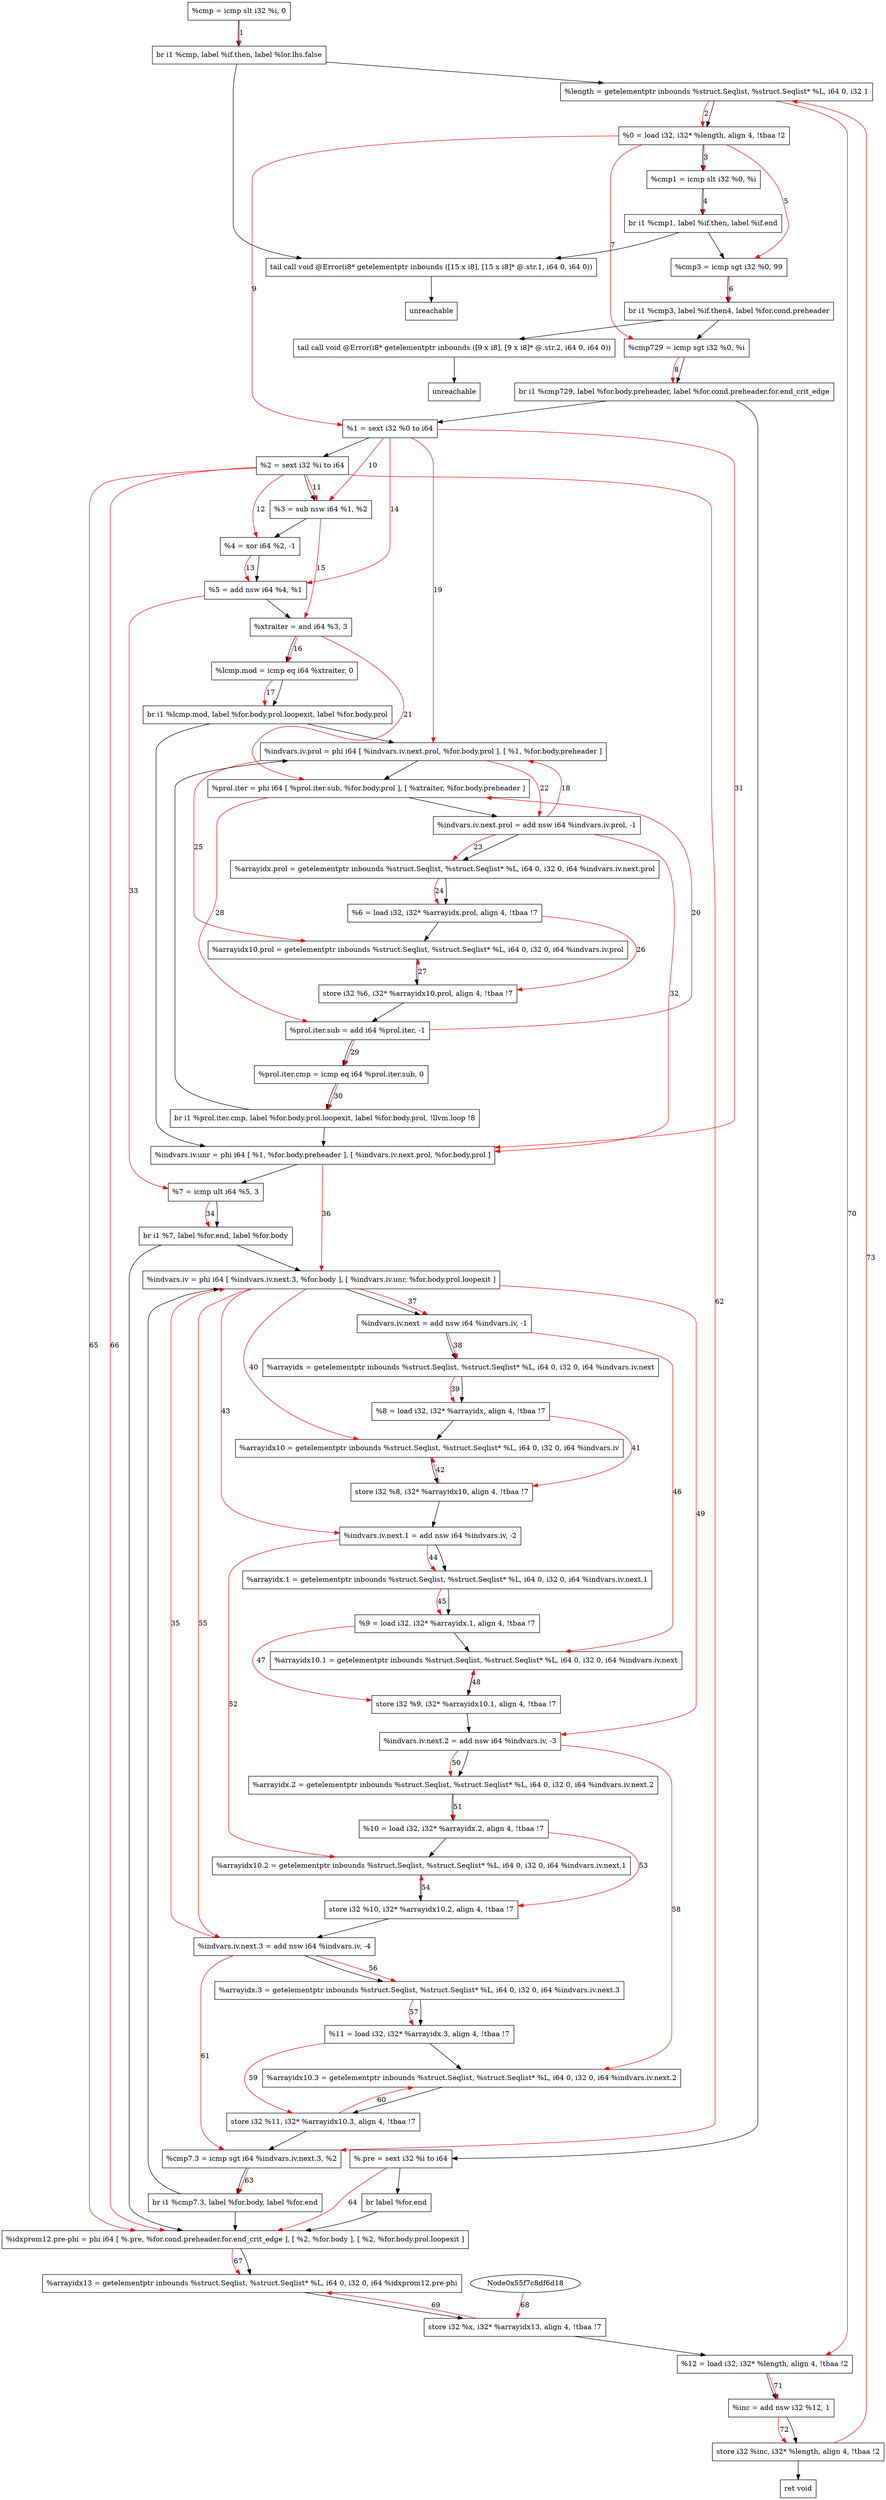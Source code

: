 digraph "CDFG for'InsertList' function" {
	Node0x55f7c8df6f10[shape=record, label="  %cmp = icmp slt i32 %i, 0"]
	Node0x55f7c8d8c348[shape=record, label="  br i1 %cmp, label %if.then, label %lor.lhs.false"]
	Node0x55f7c8df70a8[shape=record, label="  %length = getelementptr inbounds %struct.Seqlist, %struct.Seqlist* %L, i64 0, i32 1"]
	Node0x55f7c8df5ce8[shape=record, label="  %0 = load i32, i32* %length, align 4, !tbaa !2"]
	Node0x55f7c8df8020[shape=record, label="  %cmp1 = icmp slt i32 %0, %i"]
	Node0x55f7c8d8c588[shape=record, label="  br i1 %cmp1, label %if.then, label %if.end"]
	Node0x55f7c8df8220[shape=record, label="  tail call void @Error(i8* getelementptr inbounds ([15 x i8], [15 x i8]* @.str.1, i64 0, i64 0))"]
	Node0x55f7c8df82c0[shape=record, label="  unreachable"]
	Node0x55f7c8df8360[shape=record, label="  %cmp3 = icmp sgt i32 %0, 99"]
	Node0x55f7c8df86d8[shape=record, label="  br i1 %cmp3, label %if.then4, label %for.cond.preheader"]
	Node0x55f7c8df8780[shape=record, label="  %cmp729 = icmp sgt i32 %0, %i"]
	Node0x55f7c8df89c8[shape=record, label="  br i1 %cmp729, label %for.body.preheader, label %for.cond.preheader.for.end_crit_edge"]
	Node0x55f7c8df8908[shape=record, label="  %.pre = sext i32 %i to i64"]
	Node0x55f7c8df8b18[shape=record, label="  br label %for.end"]
	Node0x55f7c8df67f8[shape=record, label="  %1 = sext i32 %0 to i64"]
	Node0x55f7c8df8b78[shape=record, label="  %2 = sext i32 %i to i64"]
	Node0x55f7c8df8bf0[shape=record, label="  %3 = sub nsw i64 %1, %2"]
	Node0x55f7c8df8c60[shape=record, label="  %4 = xor i64 %2, -1"]
	Node0x55f7c8df8d20[shape=record, label="  %5 = add nsw i64 %4, %1"]
	Node0x55f7c8df8d90[shape=record, label="  %xtraiter = and i64 %3, 3"]
	Node0x55f7c8df8e30[shape=record, label="  %lcmp.mod = icmp eq i64 %xtraiter, 0"]
	Node0x55f7c8df90a8[shape=record, label="  br i1 %lcmp.mod, label %for.body.prol.loopexit, label %for.body.prol"]
	Node0x55f7c8df9188[shape=record, label="  %indvars.iv.prol = phi i64 [ %indvars.iv.next.prol, %for.body.prol ], [ %1, %for.body.preheader ]"]
	Node0x55f7c8df9318[shape=record, label="  %prol.iter = phi i64 [ %prol.iter.sub, %for.body.prol ], [ %xtraiter, %for.body.preheader ]"]
	Node0x55f7c8df9410[shape=record, label="  %indvars.iv.next.prol = add nsw i64 %indvars.iv.prol, -1"]
	Node0x55f7c8df97d0[shape=record, label="  %arrayidx.prol = getelementptr inbounds %struct.Seqlist, %struct.Seqlist* %L, i64 0, i32 0, i64 %indvars.iv.next.prol"]
	Node0x55f7c8df9018[shape=record, label="  %6 = load i32, i32* %arrayidx.prol, align 4, !tbaa !7"]
	Node0x55f7c8df9990[shape=record, label="  %arrayidx10.prol = getelementptr inbounds %struct.Seqlist, %struct.Seqlist* %L, i64 0, i32 0, i64 %indvars.iv.prol"]
	Node0x55f7c8df9a40[shape=record, label="  store i32 %6, i32* %arrayidx10.prol, align 4, !tbaa !7"]
	Node0x55f7c8dfa0d0[shape=record, label="  %prol.iter.sub = add i64 %prol.iter, -1"]
	Node0x55f7c8dfa140[shape=record, label="  %prol.iter.cmp = icmp eq i64 %prol.iter.sub, 0"]
	Node0x55f7c8dfa1f8[shape=record, label="  br i1 %prol.iter.cmp, label %for.body.prol.loopexit, label %for.body.prol, !llvm.loop !8"]
	Node0x55f7c8dfa378[shape=record, label="  %indvars.iv.unr = phi i64 [ %1, %for.body.preheader ], [ %indvars.iv.next.prol, %for.body.prol ]"]
	Node0x55f7c8dfa440[shape=record, label="  %7 = icmp ult i64 %5, 3"]
	Node0x55f7c8dfa518[shape=record, label="  br i1 %7, label %for.end, label %for.body"]
	Node0x55f7c8dfa610[shape=record, label="  tail call void @Error(i8* getelementptr inbounds ([9 x i8], [9 x i8]* @.str.2, i64 0, i64 0))"]
	Node0x55f7c8dfa6b0[shape=record, label="  unreachable"]
	Node0x55f7c8dfa788[shape=record, label="  %indvars.iv = phi i64 [ %indvars.iv.next.3, %for.body ], [ %indvars.iv.unr, %for.body.prol.loopexit ]"]
	Node0x55f7c8dfa850[shape=record, label="  %indvars.iv.next = add nsw i64 %indvars.iv, -1"]
	Node0x55f7c8dfa920[shape=record, label="  %arrayidx = getelementptr inbounds %struct.Seqlist, %struct.Seqlist* %L, i64 0, i32 0, i64 %indvars.iv.next"]
	Node0x55f7c8df8108[shape=record, label="  %8 = load i32, i32* %arrayidx, align 4, !tbaa !7"]
	Node0x55f7c8dfaa60[shape=record, label="  %arrayidx10 = getelementptr inbounds %struct.Seqlist, %struct.Seqlist* %L, i64 0, i32 0, i64 %indvars.iv"]
	Node0x55f7c8dfb320[shape=record, label="  store i32 %8, i32* %arrayidx10, align 4, !tbaa !7"]
	Node0x55f7c8dfb400[shape=record, label="  %indvars.iv.next.1 = add nsw i64 %indvars.iv, -2"]
	Node0x55f7c8dfb530[shape=record, label="  %arrayidx.1 = getelementptr inbounds %struct.Seqlist, %struct.Seqlist* %L, i64 0, i32 0, i64 %indvars.iv.next.1"]
	Node0x55f7c8df9268[shape=record, label="  %9 = load i32, i32* %arrayidx.1, align 4, !tbaa !7"]
	Node0x55f7c8dfb5e0[shape=record, label="  %arrayidx10.1 = getelementptr inbounds %struct.Seqlist, %struct.Seqlist* %L, i64 0, i32 0, i64 %indvars.iv.next"]
	Node0x55f7c8dfb660[shape=record, label="  store i32 %9, i32* %arrayidx10.1, align 4, !tbaa !7"]
	Node0x55f7c8dfb710[shape=record, label="  %indvars.iv.next.2 = add nsw i64 %indvars.iv, -3"]
	Node0x55f7c8dfb840[shape=record, label="  %arrayidx.2 = getelementptr inbounds %struct.Seqlist, %struct.Seqlist* %L, i64 0, i32 0, i64 %indvars.iv.next.2"]
	Node0x55f7c8dfb8a8[shape=record, label="  %10 = load i32, i32* %arrayidx.2, align 4, !tbaa !7"]
	Node0x55f7c8dfb980[shape=record, label="  %arrayidx10.2 = getelementptr inbounds %struct.Seqlist, %struct.Seqlist* %L, i64 0, i32 0, i64 %indvars.iv.next.1"]
	Node0x55f7c8dfba00[shape=record, label="  store i32 %10, i32* %arrayidx10.2, align 4, !tbaa !7"]
	Node0x55f7c8dfba80[shape=record, label="  %indvars.iv.next.3 = add nsw i64 %indvars.iv, -4"]
	Node0x55f7c8dfbb50[shape=record, label="  %arrayidx.3 = getelementptr inbounds %struct.Seqlist, %struct.Seqlist* %L, i64 0, i32 0, i64 %indvars.iv.next.3"]
	Node0x55f7c8df8f68[shape=record, label="  %11 = load i32, i32* %arrayidx.3, align 4, !tbaa !7"]
	Node0x55f7c8dfbc30[shape=record, label="  %arrayidx10.3 = getelementptr inbounds %struct.Seqlist, %struct.Seqlist* %L, i64 0, i32 0, i64 %indvars.iv.next.2"]
	Node0x55f7c8dfbcb0[shape=record, label="  store i32 %11, i32* %arrayidx10.3, align 4, !tbaa !7"]
	Node0x55f7c8dfbd60[shape=record, label="  %cmp7.3 = icmp sgt i64 %indvars.iv.next.3, %2"]
	Node0x55f7c8dfbde8[shape=record, label="  br i1 %cmp7.3, label %for.body, label %for.end"]
	Node0x55f7c8df8ca8[shape=record, label="  %idxprom12.pre-phi = phi i64 [ %.pre, %for.cond.preheader.for.end_crit_edge ], [ %2, %for.body ], [ %2, %for.body.prol.loopexit ]"]
	Node0x55f7c8dfbf30[shape=record, label="  %arrayidx13 = getelementptr inbounds %struct.Seqlist, %struct.Seqlist* %L, i64 0, i32 0, i64 %idxprom12.pre-phi"]
	Node0x55f7c8dfbfb0[shape=record, label="  store i32 %x, i32* %arrayidx13, align 4, !tbaa !7"]
	Node0x55f7c8df8ab8[shape=record, label="  %12 = load i32, i32* %length, align 4, !tbaa !2"]
	Node0x55f7c8dfc640[shape=record, label="  %inc = add nsw i32 %12, 1"]
	Node0x55f7c8dfc6d0[shape=record, label="  store i32 %inc, i32* %length, align 4, !tbaa !2"]
	Node0x55f7c8dfc720[shape=record, label="  ret void"]
	Node0x55f7c8df6f10 -> Node0x55f7c8d8c348
	Node0x55f7c8d8c348 -> Node0x55f7c8df8220
	Node0x55f7c8d8c348 -> Node0x55f7c8df70a8
	Node0x55f7c8df70a8 -> Node0x55f7c8df5ce8
	Node0x55f7c8df5ce8 -> Node0x55f7c8df8020
	Node0x55f7c8df8020 -> Node0x55f7c8d8c588
	Node0x55f7c8d8c588 -> Node0x55f7c8df8220
	Node0x55f7c8d8c588 -> Node0x55f7c8df8360
	Node0x55f7c8df8220 -> Node0x55f7c8df82c0
	Node0x55f7c8df8360 -> Node0x55f7c8df86d8
	Node0x55f7c8df86d8 -> Node0x55f7c8dfa610
	Node0x55f7c8df86d8 -> Node0x55f7c8df8780
	Node0x55f7c8df8780 -> Node0x55f7c8df89c8
	Node0x55f7c8df89c8 -> Node0x55f7c8df67f8
	Node0x55f7c8df89c8 -> Node0x55f7c8df8908
	Node0x55f7c8df8908 -> Node0x55f7c8df8b18
	Node0x55f7c8df8b18 -> Node0x55f7c8df8ca8
	Node0x55f7c8df67f8 -> Node0x55f7c8df8b78
	Node0x55f7c8df8b78 -> Node0x55f7c8df8bf0
	Node0x55f7c8df8bf0 -> Node0x55f7c8df8c60
	Node0x55f7c8df8c60 -> Node0x55f7c8df8d20
	Node0x55f7c8df8d20 -> Node0x55f7c8df8d90
	Node0x55f7c8df8d90 -> Node0x55f7c8df8e30
	Node0x55f7c8df8e30 -> Node0x55f7c8df90a8
	Node0x55f7c8df90a8 -> Node0x55f7c8dfa378
	Node0x55f7c8df90a8 -> Node0x55f7c8df9188
	Node0x55f7c8df9188 -> Node0x55f7c8df9318
	Node0x55f7c8df9318 -> Node0x55f7c8df9410
	Node0x55f7c8df9410 -> Node0x55f7c8df97d0
	Node0x55f7c8df97d0 -> Node0x55f7c8df9018
	Node0x55f7c8df9018 -> Node0x55f7c8df9990
	Node0x55f7c8df9990 -> Node0x55f7c8df9a40
	Node0x55f7c8df9a40 -> Node0x55f7c8dfa0d0
	Node0x55f7c8dfa0d0 -> Node0x55f7c8dfa140
	Node0x55f7c8dfa140 -> Node0x55f7c8dfa1f8
	Node0x55f7c8dfa1f8 -> Node0x55f7c8dfa378
	Node0x55f7c8dfa1f8 -> Node0x55f7c8df9188
	Node0x55f7c8dfa378 -> Node0x55f7c8dfa440
	Node0x55f7c8dfa440 -> Node0x55f7c8dfa518
	Node0x55f7c8dfa518 -> Node0x55f7c8df8ca8
	Node0x55f7c8dfa518 -> Node0x55f7c8dfa788
	Node0x55f7c8dfa610 -> Node0x55f7c8dfa6b0
	Node0x55f7c8dfa788 -> Node0x55f7c8dfa850
	Node0x55f7c8dfa850 -> Node0x55f7c8dfa920
	Node0x55f7c8dfa920 -> Node0x55f7c8df8108
	Node0x55f7c8df8108 -> Node0x55f7c8dfaa60
	Node0x55f7c8dfaa60 -> Node0x55f7c8dfb320
	Node0x55f7c8dfb320 -> Node0x55f7c8dfb400
	Node0x55f7c8dfb400 -> Node0x55f7c8dfb530
	Node0x55f7c8dfb530 -> Node0x55f7c8df9268
	Node0x55f7c8df9268 -> Node0x55f7c8dfb5e0
	Node0x55f7c8dfb5e0 -> Node0x55f7c8dfb660
	Node0x55f7c8dfb660 -> Node0x55f7c8dfb710
	Node0x55f7c8dfb710 -> Node0x55f7c8dfb840
	Node0x55f7c8dfb840 -> Node0x55f7c8dfb8a8
	Node0x55f7c8dfb8a8 -> Node0x55f7c8dfb980
	Node0x55f7c8dfb980 -> Node0x55f7c8dfba00
	Node0x55f7c8dfba00 -> Node0x55f7c8dfba80
	Node0x55f7c8dfba80 -> Node0x55f7c8dfbb50
	Node0x55f7c8dfbb50 -> Node0x55f7c8df8f68
	Node0x55f7c8df8f68 -> Node0x55f7c8dfbc30
	Node0x55f7c8dfbc30 -> Node0x55f7c8dfbcb0
	Node0x55f7c8dfbcb0 -> Node0x55f7c8dfbd60
	Node0x55f7c8dfbd60 -> Node0x55f7c8dfbde8
	Node0x55f7c8dfbde8 -> Node0x55f7c8dfa788
	Node0x55f7c8dfbde8 -> Node0x55f7c8df8ca8
	Node0x55f7c8df8ca8 -> Node0x55f7c8dfbf30
	Node0x55f7c8dfbf30 -> Node0x55f7c8dfbfb0
	Node0x55f7c8dfbfb0 -> Node0x55f7c8df8ab8
	Node0x55f7c8df8ab8 -> Node0x55f7c8dfc640
	Node0x55f7c8dfc640 -> Node0x55f7c8dfc6d0
	Node0x55f7c8dfc6d0 -> Node0x55f7c8dfc720
edge [color=red]
	Node0x55f7c8df6f10 -> Node0x55f7c8d8c348[label="1"]
	Node0x55f7c8df70a8 -> Node0x55f7c8df5ce8[label="2"]
	Node0x55f7c8df5ce8 -> Node0x55f7c8df8020[label="3"]
	Node0x55f7c8df8020 -> Node0x55f7c8d8c588[label="4"]
	Node0x55f7c8df5ce8 -> Node0x55f7c8df8360[label="5"]
	Node0x55f7c8df8360 -> Node0x55f7c8df86d8[label="6"]
	Node0x55f7c8df5ce8 -> Node0x55f7c8df8780[label="7"]
	Node0x55f7c8df8780 -> Node0x55f7c8df89c8[label="8"]
	Node0x55f7c8df5ce8 -> Node0x55f7c8df67f8[label="9"]
	Node0x55f7c8df67f8 -> Node0x55f7c8df8bf0[label="10"]
	Node0x55f7c8df8b78 -> Node0x55f7c8df8bf0[label="11"]
	Node0x55f7c8df8b78 -> Node0x55f7c8df8c60[label="12"]
	Node0x55f7c8df8c60 -> Node0x55f7c8df8d20[label="13"]
	Node0x55f7c8df67f8 -> Node0x55f7c8df8d20[label="14"]
	Node0x55f7c8df8bf0 -> Node0x55f7c8df8d90[label="15"]
	Node0x55f7c8df8d90 -> Node0x55f7c8df8e30[label="16"]
	Node0x55f7c8df8e30 -> Node0x55f7c8df90a8[label="17"]
	Node0x55f7c8df9410 -> Node0x55f7c8df9188[label="18"]
	Node0x55f7c8df67f8 -> Node0x55f7c8df9188[label="19"]
	Node0x55f7c8dfa0d0 -> Node0x55f7c8df9318[label="20"]
	Node0x55f7c8df8d90 -> Node0x55f7c8df9318[label="21"]
	Node0x55f7c8df9188 -> Node0x55f7c8df9410[label="22"]
	Node0x55f7c8df9410 -> Node0x55f7c8df97d0[label="23"]
	Node0x55f7c8df97d0 -> Node0x55f7c8df9018[label="24"]
	Node0x55f7c8df9188 -> Node0x55f7c8df9990[label="25"]
	Node0x55f7c8df9018 -> Node0x55f7c8df9a40[label="26"]
	Node0x55f7c8df9a40 -> Node0x55f7c8df9990[label="27"]
	Node0x55f7c8df9318 -> Node0x55f7c8dfa0d0[label="28"]
	Node0x55f7c8dfa0d0 -> Node0x55f7c8dfa140[label="29"]
	Node0x55f7c8dfa140 -> Node0x55f7c8dfa1f8[label="30"]
	Node0x55f7c8df67f8 -> Node0x55f7c8dfa378[label="31"]
	Node0x55f7c8df9410 -> Node0x55f7c8dfa378[label="32"]
	Node0x55f7c8df8d20 -> Node0x55f7c8dfa440[label="33"]
	Node0x55f7c8dfa440 -> Node0x55f7c8dfa518[label="34"]
	Node0x55f7c8dfba80 -> Node0x55f7c8dfa788[label="35"]
	Node0x55f7c8dfa378 -> Node0x55f7c8dfa788[label="36"]
	Node0x55f7c8dfa788 -> Node0x55f7c8dfa850[label="37"]
	Node0x55f7c8dfa850 -> Node0x55f7c8dfa920[label="38"]
	Node0x55f7c8dfa920 -> Node0x55f7c8df8108[label="39"]
	Node0x55f7c8dfa788 -> Node0x55f7c8dfaa60[label="40"]
	Node0x55f7c8df8108 -> Node0x55f7c8dfb320[label="41"]
	Node0x55f7c8dfb320 -> Node0x55f7c8dfaa60[label="42"]
	Node0x55f7c8dfa788 -> Node0x55f7c8dfb400[label="43"]
	Node0x55f7c8dfb400 -> Node0x55f7c8dfb530[label="44"]
	Node0x55f7c8dfb530 -> Node0x55f7c8df9268[label="45"]
	Node0x55f7c8dfa850 -> Node0x55f7c8dfb5e0[label="46"]
	Node0x55f7c8df9268 -> Node0x55f7c8dfb660[label="47"]
	Node0x55f7c8dfb660 -> Node0x55f7c8dfb5e0[label="48"]
	Node0x55f7c8dfa788 -> Node0x55f7c8dfb710[label="49"]
	Node0x55f7c8dfb710 -> Node0x55f7c8dfb840[label="50"]
	Node0x55f7c8dfb840 -> Node0x55f7c8dfb8a8[label="51"]
	Node0x55f7c8dfb400 -> Node0x55f7c8dfb980[label="52"]
	Node0x55f7c8dfb8a8 -> Node0x55f7c8dfba00[label="53"]
	Node0x55f7c8dfba00 -> Node0x55f7c8dfb980[label="54"]
	Node0x55f7c8dfa788 -> Node0x55f7c8dfba80[label="55"]
	Node0x55f7c8dfba80 -> Node0x55f7c8dfbb50[label="56"]
	Node0x55f7c8dfbb50 -> Node0x55f7c8df8f68[label="57"]
	Node0x55f7c8dfb710 -> Node0x55f7c8dfbc30[label="58"]
	Node0x55f7c8df8f68 -> Node0x55f7c8dfbcb0[label="59"]
	Node0x55f7c8dfbcb0 -> Node0x55f7c8dfbc30[label="60"]
	Node0x55f7c8dfba80 -> Node0x55f7c8dfbd60[label="61"]
	Node0x55f7c8df8b78 -> Node0x55f7c8dfbd60[label="62"]
	Node0x55f7c8dfbd60 -> Node0x55f7c8dfbde8[label="63"]
	Node0x55f7c8df8908 -> Node0x55f7c8df8ca8[label="64"]
	Node0x55f7c8df8b78 -> Node0x55f7c8df8ca8[label="65"]
	Node0x55f7c8df8b78 -> Node0x55f7c8df8ca8[label="66"]
	Node0x55f7c8df8ca8 -> Node0x55f7c8dfbf30[label="67"]
	Node0x55f7c8df6d18 -> Node0x55f7c8dfbfb0[label="68"]
	Node0x55f7c8dfbfb0 -> Node0x55f7c8dfbf30[label="69"]
	Node0x55f7c8df70a8 -> Node0x55f7c8df8ab8[label="70"]
	Node0x55f7c8df8ab8 -> Node0x55f7c8dfc640[label="71"]
	Node0x55f7c8dfc640 -> Node0x55f7c8dfc6d0[label="72"]
	Node0x55f7c8dfc6d0 -> Node0x55f7c8df70a8[label="73"]
}
